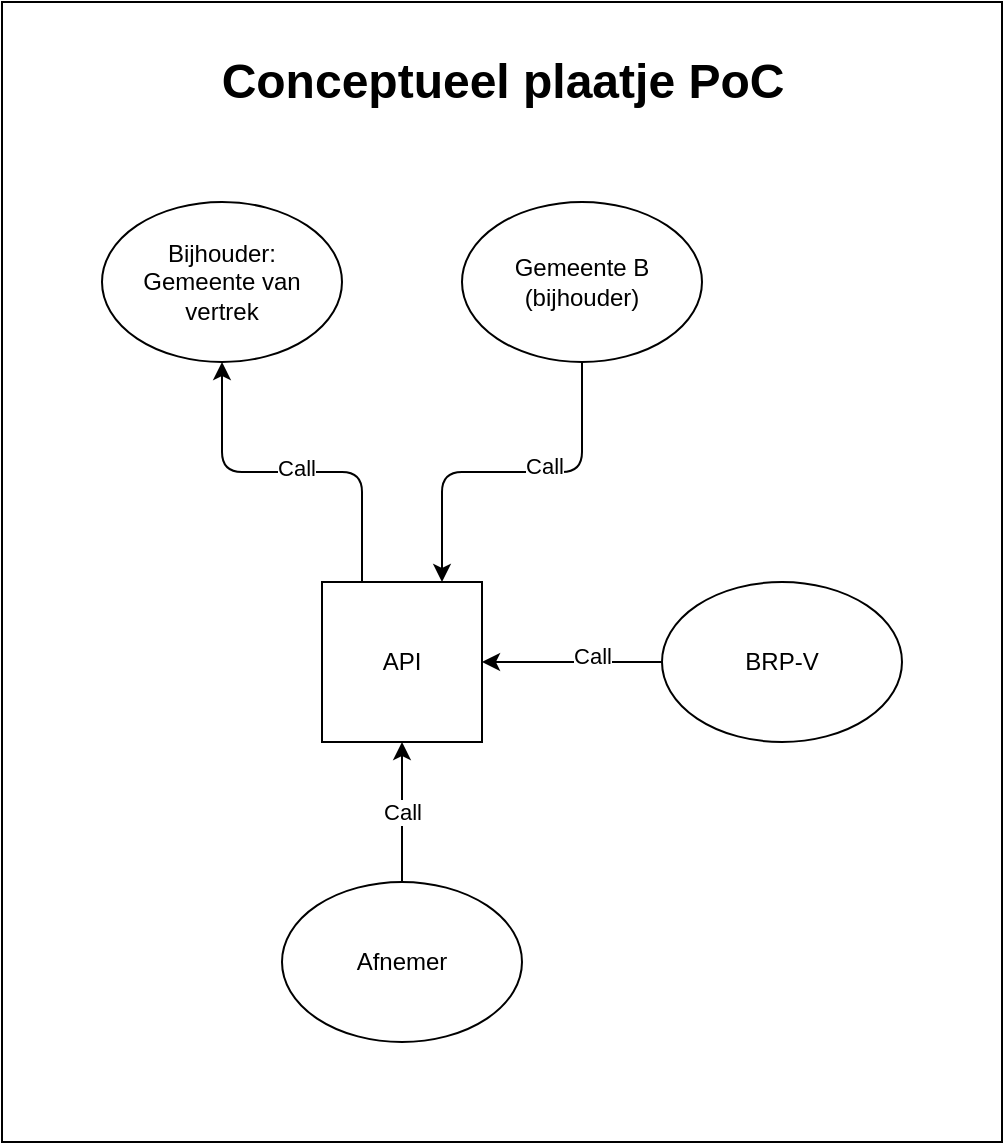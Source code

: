 <mxfile>
    <diagram id="tkNE5-EOtw9GYBuINg_b" name="Page-1">
        <mxGraphModel dx="822" dy="825" grid="1" gridSize="10" guides="1" tooltips="1" connect="1" arrows="1" fold="1" page="1" pageScale="1" pageWidth="827" pageHeight="1169" math="0" shadow="0">
            <root>
                <mxCell id="0"/>
                <mxCell id="1" parent="0"/>
                <mxCell id="12" value="" style="rounded=0;whiteSpace=wrap;html=1;" vertex="1" parent="1">
                    <mxGeometry x="140" y="50" width="500" height="570" as="geometry"/>
                </mxCell>
                <mxCell id="7" style="edgeStyle=orthogonalEdgeStyle;html=1;entryX=0.5;entryY=1;entryDx=0;entryDy=0;exitX=0.25;exitY=0;exitDx=0;exitDy=0;" edge="1" parent="1" source="2" target="3">
                    <mxGeometry relative="1" as="geometry"/>
                </mxCell>
                <mxCell id="13" value="Call" style="edgeLabel;html=1;align=center;verticalAlign=middle;resizable=0;points=[];" vertex="1" connectable="0" parent="7">
                    <mxGeometry x="-0.024" y="-2" relative="1" as="geometry">
                        <mxPoint as="offset"/>
                    </mxGeometry>
                </mxCell>
                <mxCell id="2" value="API" style="whiteSpace=wrap;html=1;aspect=fixed;" vertex="1" parent="1">
                    <mxGeometry x="300" y="340" width="80" height="80" as="geometry"/>
                </mxCell>
                <mxCell id="3" value="Bijhouder:&lt;br&gt;Gemeente van vertrek" style="ellipse;whiteSpace=wrap;html=1;" vertex="1" parent="1">
                    <mxGeometry x="190" y="150" width="120" height="80" as="geometry"/>
                </mxCell>
                <mxCell id="8" style="edgeStyle=orthogonalEdgeStyle;html=1;entryX=0.75;entryY=0;entryDx=0;entryDy=0;" edge="1" parent="1" source="4" target="2">
                    <mxGeometry relative="1" as="geometry"/>
                </mxCell>
                <mxCell id="14" value="Call" style="edgeLabel;html=1;align=center;verticalAlign=middle;resizable=0;points=[];" vertex="1" connectable="0" parent="8">
                    <mxGeometry x="-0.18" y="-3" relative="1" as="geometry">
                        <mxPoint as="offset"/>
                    </mxGeometry>
                </mxCell>
                <mxCell id="4" value="Gemeente B&lt;br&gt;(bijhouder)" style="ellipse;whiteSpace=wrap;html=1;" vertex="1" parent="1">
                    <mxGeometry x="370" y="150" width="120" height="80" as="geometry"/>
                </mxCell>
                <mxCell id="9" value="Call" style="edgeStyle=none;html=1;entryX=0.5;entryY=1;entryDx=0;entryDy=0;" edge="1" parent="1" source="5" target="2">
                    <mxGeometry relative="1" as="geometry"/>
                </mxCell>
                <mxCell id="5" value="Afnemer" style="ellipse;whiteSpace=wrap;html=1;" vertex="1" parent="1">
                    <mxGeometry x="280" y="490" width="120" height="80" as="geometry"/>
                </mxCell>
                <mxCell id="10" style="edgeStyle=none;html=1;entryX=1;entryY=0.5;entryDx=0;entryDy=0;" edge="1" parent="1" source="6" target="2">
                    <mxGeometry relative="1" as="geometry"/>
                </mxCell>
                <mxCell id="15" value="Call" style="edgeLabel;html=1;align=center;verticalAlign=middle;resizable=0;points=[];" vertex="1" connectable="0" parent="10">
                    <mxGeometry x="-0.206" y="-3" relative="1" as="geometry">
                        <mxPoint as="offset"/>
                    </mxGeometry>
                </mxCell>
                <mxCell id="6" value="BRP-V" style="ellipse;whiteSpace=wrap;html=1;" vertex="1" parent="1">
                    <mxGeometry x="470" y="340" width="120" height="80" as="geometry"/>
                </mxCell>
                <mxCell id="16" value="Conceptueel plaatje PoC" style="text;strokeColor=none;fillColor=none;html=1;fontSize=24;fontStyle=1;verticalAlign=middle;align=center;" vertex="1" parent="1">
                    <mxGeometry x="210" y="70" width="360" height="40" as="geometry"/>
                </mxCell>
            </root>
        </mxGraphModel>
    </diagram>
</mxfile>